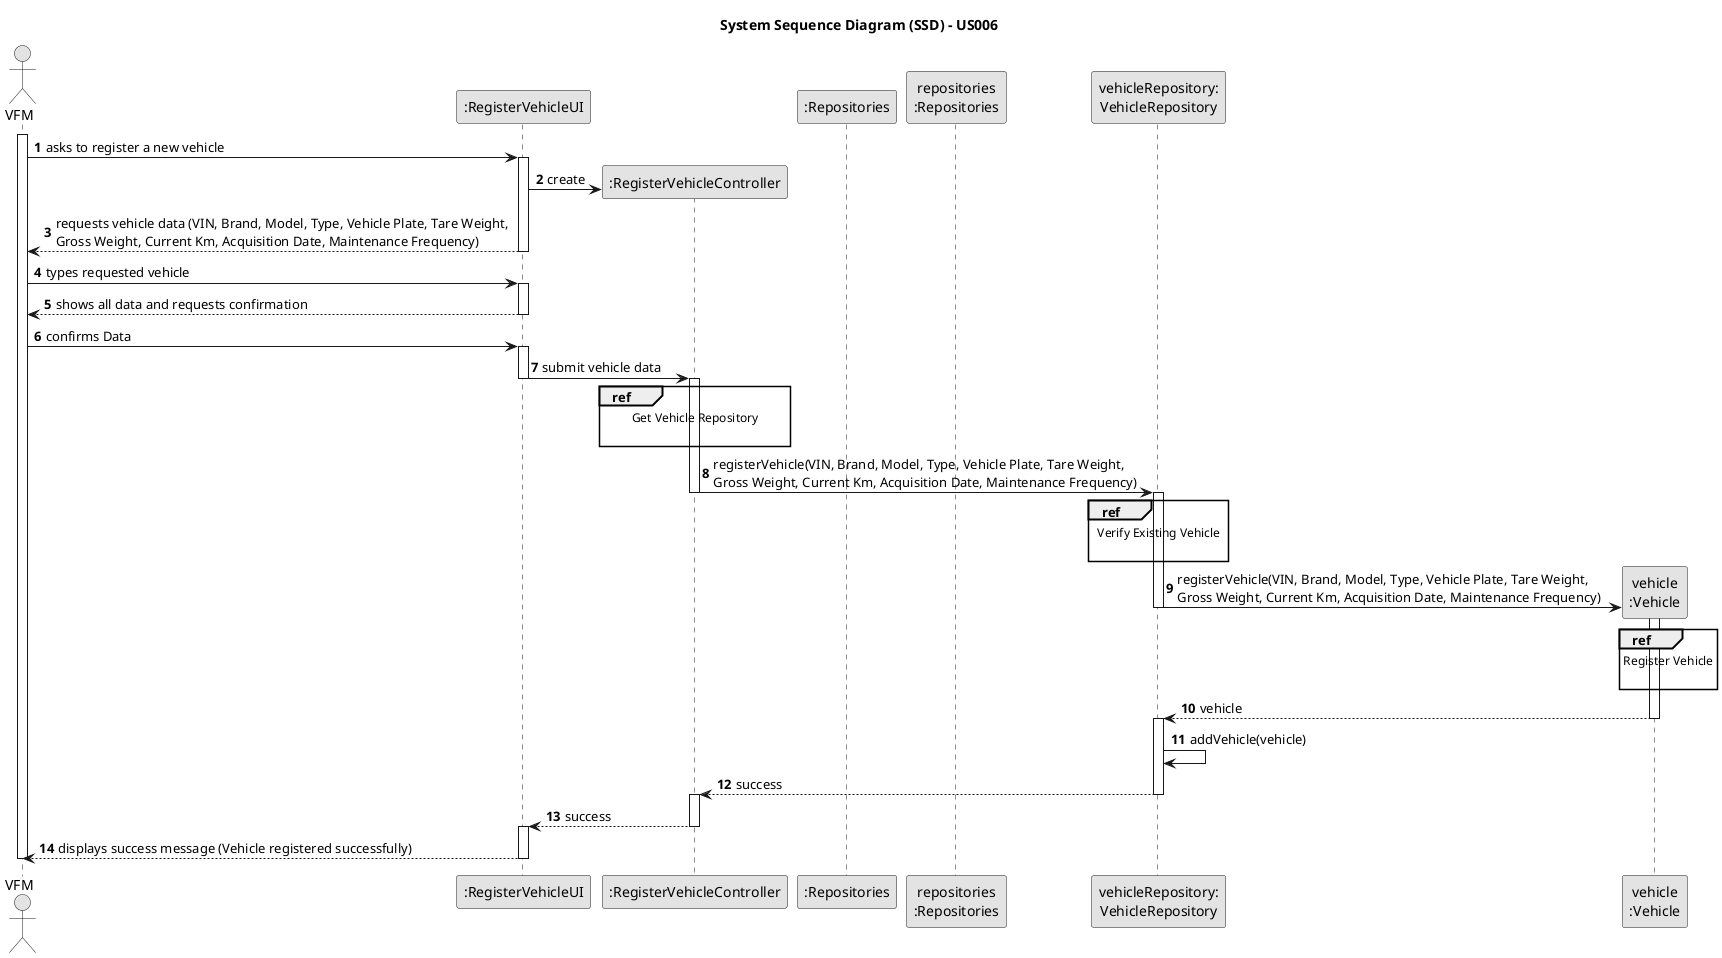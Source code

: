 @startuml
skinparam monochrome true
skinparam packageStyle rectangle
skinparam shadowing false

title System Sequence Diagram (SSD) - US006

autonumber

actor "VFM" as VFM
participant ":RegisterVehicleUI" as UI
participant ":RegisterVehicleController" as CTRL
participant ":Repositories" as RepositorySingleton
participant "repositories\n:Repositories" as PLAT
participant "vehicleRepository:\nVehicleRepository" as VehicleRepository
participant "vehicle\n:Vehicle" as VEI

activate VFM

    VFM -> UI : asks to register a new vehicle
    activate UI

        UI -> CTRL** : create

        UI --> VFM : requests vehicle data (VIN, Brand, Model, Type, Vehicle Plate, Tare Weight, \nGross Weight, Current Km, Acquisition Date, Maintenance Frequency)
        deactivate UI

    VFM -> UI : types requested vehicle
    activate UI

    UI --> VFM : shows all data and requests confirmation
    deactivate UI

    VFM -> UI: confirms Data
    activate UI

        UI -> CTRL : submit vehicle data
        deactivate UI
        activate CTRL

            ref over CTRL
                                            Get Vehicle Repository

                                        end ref

        CTRL -> VehicleRepository : registerVehicle(VIN, Brand, Model, Type, Vehicle Plate, Tare Weight, \nGross Weight, Current Km, Acquisition Date, Maintenance Frequency)
        deactivate CTRL

            activate VehicleRepository

        ref over VehicleRepository
                                                                            Verify Existing Vehicle

                                                                        end ref


            VehicleRepository -> VEI **: registerVehicle(VIN, Brand, Model, Type, Vehicle Plate, Tare Weight, \nGross Weight, Current Km, Acquisition Date, Maintenance Frequency)
        deactivate VehicleRepository
            activate VEI


            ref over VEI
                                            Register Vehicle

                                        end ref

            VEI --> VehicleRepository: vehicle
            deactivate VEI
            activate VehicleRepository




            VehicleRepository -> VehicleRepository: addVehicle(vehicle)
            VehicleRepository --> CTRL: success
                        deactivate VehicleRepository

            activate CTRL


            CTRL --> UI : success
            deactivate CTRL
            activate UI

    UI --> VFM : displays success message (Vehicle registered successfully)
    deactivate UI

deactivate VFM

@enduml
